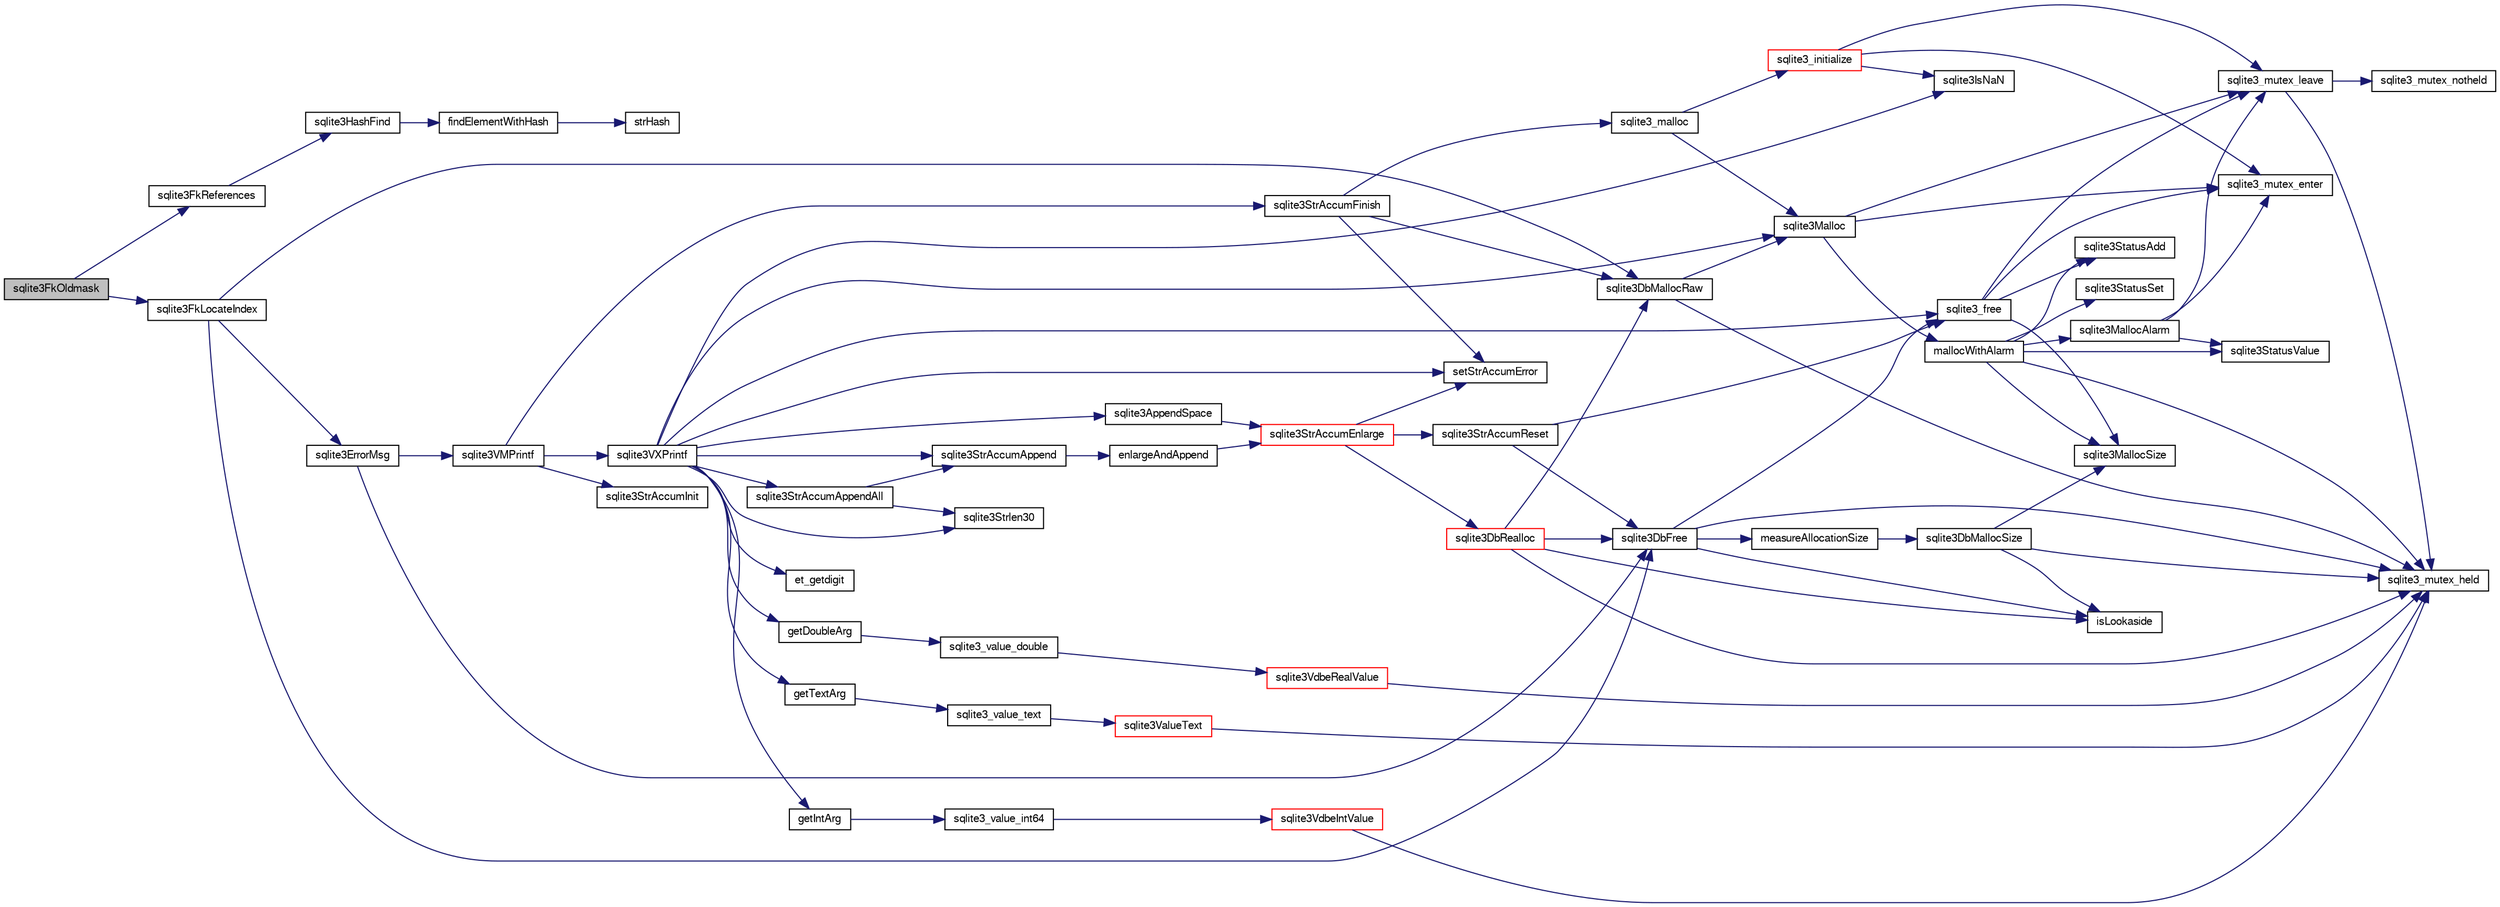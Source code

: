 digraph "sqlite3FkOldmask"
{
  edge [fontname="FreeSans",fontsize="10",labelfontname="FreeSans",labelfontsize="10"];
  node [fontname="FreeSans",fontsize="10",shape=record];
  rankdir="LR";
  Node549323 [label="sqlite3FkOldmask",height=0.2,width=0.4,color="black", fillcolor="grey75", style="filled", fontcolor="black"];
  Node549323 -> Node549324 [color="midnightblue",fontsize="10",style="solid",fontname="FreeSans"];
  Node549324 [label="sqlite3FkReferences",height=0.2,width=0.4,color="black", fillcolor="white", style="filled",URL="$sqlite3_8c.html#a2337ae2a0965bfde19e983555bb78c01"];
  Node549324 -> Node549325 [color="midnightblue",fontsize="10",style="solid",fontname="FreeSans"];
  Node549325 [label="sqlite3HashFind",height=0.2,width=0.4,color="black", fillcolor="white", style="filled",URL="$sqlite3_8c.html#a8ca124229470a66b4c9c141ded48e2aa"];
  Node549325 -> Node549326 [color="midnightblue",fontsize="10",style="solid",fontname="FreeSans"];
  Node549326 [label="findElementWithHash",height=0.2,width=0.4,color="black", fillcolor="white", style="filled",URL="$sqlite3_8c.html#a75c0f574fa5d51702434c6e980d57d7f"];
  Node549326 -> Node549327 [color="midnightblue",fontsize="10",style="solid",fontname="FreeSans"];
  Node549327 [label="strHash",height=0.2,width=0.4,color="black", fillcolor="white", style="filled",URL="$sqlite3_8c.html#ad7193605dadc27cf291d54e15bdd011d"];
  Node549323 -> Node549328 [color="midnightblue",fontsize="10",style="solid",fontname="FreeSans"];
  Node549328 [label="sqlite3FkLocateIndex",height=0.2,width=0.4,color="black", fillcolor="white", style="filled",URL="$sqlite3_8c.html#abe3a42875c65453c342b8dc66701d441"];
  Node549328 -> Node549329 [color="midnightblue",fontsize="10",style="solid",fontname="FreeSans"];
  Node549329 [label="sqlite3DbMallocRaw",height=0.2,width=0.4,color="black", fillcolor="white", style="filled",URL="$sqlite3_8c.html#abbe8be0cf7175e11ddc3e2218fad924e"];
  Node549329 -> Node549330 [color="midnightblue",fontsize="10",style="solid",fontname="FreeSans"];
  Node549330 [label="sqlite3_mutex_held",height=0.2,width=0.4,color="black", fillcolor="white", style="filled",URL="$sqlite3_8c.html#acf77da68932b6bc163c5e68547ecc3e7"];
  Node549329 -> Node549331 [color="midnightblue",fontsize="10",style="solid",fontname="FreeSans"];
  Node549331 [label="sqlite3Malloc",height=0.2,width=0.4,color="black", fillcolor="white", style="filled",URL="$sqlite3_8c.html#a361a2eaa846b1885f123abe46f5d8b2b"];
  Node549331 -> Node549332 [color="midnightblue",fontsize="10",style="solid",fontname="FreeSans"];
  Node549332 [label="sqlite3_mutex_enter",height=0.2,width=0.4,color="black", fillcolor="white", style="filled",URL="$sqlite3_8c.html#a1c12cde690bd89f104de5cbad12a6bf5"];
  Node549331 -> Node549333 [color="midnightblue",fontsize="10",style="solid",fontname="FreeSans"];
  Node549333 [label="mallocWithAlarm",height=0.2,width=0.4,color="black", fillcolor="white", style="filled",URL="$sqlite3_8c.html#ab070d5cf8e48ec8a6a43cf025d48598b"];
  Node549333 -> Node549330 [color="midnightblue",fontsize="10",style="solid",fontname="FreeSans"];
  Node549333 -> Node549334 [color="midnightblue",fontsize="10",style="solid",fontname="FreeSans"];
  Node549334 [label="sqlite3StatusSet",height=0.2,width=0.4,color="black", fillcolor="white", style="filled",URL="$sqlite3_8c.html#afec7586c01fcb5ea17dc9d7725a589d9"];
  Node549333 -> Node549335 [color="midnightblue",fontsize="10",style="solid",fontname="FreeSans"];
  Node549335 [label="sqlite3StatusValue",height=0.2,width=0.4,color="black", fillcolor="white", style="filled",URL="$sqlite3_8c.html#a30b8ac296c6e200c1fa57708d52c6ef6"];
  Node549333 -> Node549336 [color="midnightblue",fontsize="10",style="solid",fontname="FreeSans"];
  Node549336 [label="sqlite3MallocAlarm",height=0.2,width=0.4,color="black", fillcolor="white", style="filled",URL="$sqlite3_8c.html#ada66988e8471d1198f3219c062377508"];
  Node549336 -> Node549335 [color="midnightblue",fontsize="10",style="solid",fontname="FreeSans"];
  Node549336 -> Node549337 [color="midnightblue",fontsize="10",style="solid",fontname="FreeSans"];
  Node549337 [label="sqlite3_mutex_leave",height=0.2,width=0.4,color="black", fillcolor="white", style="filled",URL="$sqlite3_8c.html#a5838d235601dbd3c1fa993555c6bcc93"];
  Node549337 -> Node549330 [color="midnightblue",fontsize="10",style="solid",fontname="FreeSans"];
  Node549337 -> Node549338 [color="midnightblue",fontsize="10",style="solid",fontname="FreeSans"];
  Node549338 [label="sqlite3_mutex_notheld",height=0.2,width=0.4,color="black", fillcolor="white", style="filled",URL="$sqlite3_8c.html#a83967c837c1c000d3b5adcfaa688f5dc"];
  Node549336 -> Node549332 [color="midnightblue",fontsize="10",style="solid",fontname="FreeSans"];
  Node549333 -> Node549339 [color="midnightblue",fontsize="10",style="solid",fontname="FreeSans"];
  Node549339 [label="sqlite3MallocSize",height=0.2,width=0.4,color="black", fillcolor="white", style="filled",URL="$sqlite3_8c.html#acf5d2a5f35270bafb050bd2def576955"];
  Node549333 -> Node549340 [color="midnightblue",fontsize="10",style="solid",fontname="FreeSans"];
  Node549340 [label="sqlite3StatusAdd",height=0.2,width=0.4,color="black", fillcolor="white", style="filled",URL="$sqlite3_8c.html#afa029f93586aeab4cc85360905dae9cd"];
  Node549331 -> Node549337 [color="midnightblue",fontsize="10",style="solid",fontname="FreeSans"];
  Node549328 -> Node549341 [color="midnightblue",fontsize="10",style="solid",fontname="FreeSans"];
  Node549341 [label="sqlite3ErrorMsg",height=0.2,width=0.4,color="black", fillcolor="white", style="filled",URL="$sqlite3_8c.html#aee2798e173651adae0f9c85469f3457d"];
  Node549341 -> Node549342 [color="midnightblue",fontsize="10",style="solid",fontname="FreeSans"];
  Node549342 [label="sqlite3VMPrintf",height=0.2,width=0.4,color="black", fillcolor="white", style="filled",URL="$sqlite3_8c.html#a05535d0982ef06fbc2ee8195ebbae689"];
  Node549342 -> Node549343 [color="midnightblue",fontsize="10",style="solid",fontname="FreeSans"];
  Node549343 [label="sqlite3StrAccumInit",height=0.2,width=0.4,color="black", fillcolor="white", style="filled",URL="$sqlite3_8c.html#aabf95e113b9d54d519cd15a56215f560"];
  Node549342 -> Node549344 [color="midnightblue",fontsize="10",style="solid",fontname="FreeSans"];
  Node549344 [label="sqlite3VXPrintf",height=0.2,width=0.4,color="black", fillcolor="white", style="filled",URL="$sqlite3_8c.html#a63c25806c9bd4a2b76f9a0eb232c6bde"];
  Node549344 -> Node549345 [color="midnightblue",fontsize="10",style="solid",fontname="FreeSans"];
  Node549345 [label="sqlite3StrAccumAppend",height=0.2,width=0.4,color="black", fillcolor="white", style="filled",URL="$sqlite3_8c.html#a56664fa33def33c5a5245b623441d5e0"];
  Node549345 -> Node549346 [color="midnightblue",fontsize="10",style="solid",fontname="FreeSans"];
  Node549346 [label="enlargeAndAppend",height=0.2,width=0.4,color="black", fillcolor="white", style="filled",URL="$sqlite3_8c.html#a25b21e61dc0883d849890eaa8a18088a"];
  Node549346 -> Node549347 [color="midnightblue",fontsize="10",style="solid",fontname="FreeSans"];
  Node549347 [label="sqlite3StrAccumEnlarge",height=0.2,width=0.4,color="red", fillcolor="white", style="filled",URL="$sqlite3_8c.html#a38976500a97c69d65086eeccca82dd96"];
  Node549347 -> Node549348 [color="midnightblue",fontsize="10",style="solid",fontname="FreeSans"];
  Node549348 [label="setStrAccumError",height=0.2,width=0.4,color="black", fillcolor="white", style="filled",URL="$sqlite3_8c.html#a3dc479a1fc8ba1ab8edfe51f8a0b102c"];
  Node549347 -> Node549349 [color="midnightblue",fontsize="10",style="solid",fontname="FreeSans"];
  Node549349 [label="sqlite3StrAccumReset",height=0.2,width=0.4,color="black", fillcolor="white", style="filled",URL="$sqlite3_8c.html#ad7e70f4ec9d2fa3a63a371e2c7c555d8"];
  Node549349 -> Node549350 [color="midnightblue",fontsize="10",style="solid",fontname="FreeSans"];
  Node549350 [label="sqlite3DbFree",height=0.2,width=0.4,color="black", fillcolor="white", style="filled",URL="$sqlite3_8c.html#ac70ab821a6607b4a1b909582dc37a069"];
  Node549350 -> Node549330 [color="midnightblue",fontsize="10",style="solid",fontname="FreeSans"];
  Node549350 -> Node549351 [color="midnightblue",fontsize="10",style="solid",fontname="FreeSans"];
  Node549351 [label="measureAllocationSize",height=0.2,width=0.4,color="black", fillcolor="white", style="filled",URL="$sqlite3_8c.html#a45731e644a22fdb756e2b6337224217a"];
  Node549351 -> Node549352 [color="midnightblue",fontsize="10",style="solid",fontname="FreeSans"];
  Node549352 [label="sqlite3DbMallocSize",height=0.2,width=0.4,color="black", fillcolor="white", style="filled",URL="$sqlite3_8c.html#aa397e5a8a03495203a0767abf0a71f86"];
  Node549352 -> Node549339 [color="midnightblue",fontsize="10",style="solid",fontname="FreeSans"];
  Node549352 -> Node549330 [color="midnightblue",fontsize="10",style="solid",fontname="FreeSans"];
  Node549352 -> Node549353 [color="midnightblue",fontsize="10",style="solid",fontname="FreeSans"];
  Node549353 [label="isLookaside",height=0.2,width=0.4,color="black", fillcolor="white", style="filled",URL="$sqlite3_8c.html#a770fa05ff9717b75e16f4d968a77b897"];
  Node549350 -> Node549353 [color="midnightblue",fontsize="10",style="solid",fontname="FreeSans"];
  Node549350 -> Node549354 [color="midnightblue",fontsize="10",style="solid",fontname="FreeSans"];
  Node549354 [label="sqlite3_free",height=0.2,width=0.4,color="black", fillcolor="white", style="filled",URL="$sqlite3_8c.html#a6552349e36a8a691af5487999ab09519"];
  Node549354 -> Node549332 [color="midnightblue",fontsize="10",style="solid",fontname="FreeSans"];
  Node549354 -> Node549340 [color="midnightblue",fontsize="10",style="solid",fontname="FreeSans"];
  Node549354 -> Node549339 [color="midnightblue",fontsize="10",style="solid",fontname="FreeSans"];
  Node549354 -> Node549337 [color="midnightblue",fontsize="10",style="solid",fontname="FreeSans"];
  Node549349 -> Node549354 [color="midnightblue",fontsize="10",style="solid",fontname="FreeSans"];
  Node549347 -> Node549355 [color="midnightblue",fontsize="10",style="solid",fontname="FreeSans"];
  Node549355 [label="sqlite3DbRealloc",height=0.2,width=0.4,color="red", fillcolor="white", style="filled",URL="$sqlite3_8c.html#ae028f4902a9d29bcaf310ff289ee87dc"];
  Node549355 -> Node549330 [color="midnightblue",fontsize="10",style="solid",fontname="FreeSans"];
  Node549355 -> Node549329 [color="midnightblue",fontsize="10",style="solid",fontname="FreeSans"];
  Node549355 -> Node549353 [color="midnightblue",fontsize="10",style="solid",fontname="FreeSans"];
  Node549355 -> Node549350 [color="midnightblue",fontsize="10",style="solid",fontname="FreeSans"];
  Node549344 -> Node549606 [color="midnightblue",fontsize="10",style="solid",fontname="FreeSans"];
  Node549606 [label="getIntArg",height=0.2,width=0.4,color="black", fillcolor="white", style="filled",URL="$sqlite3_8c.html#abff258963dbd9205fb299851a64c67be"];
  Node549606 -> Node549491 [color="midnightblue",fontsize="10",style="solid",fontname="FreeSans"];
  Node549491 [label="sqlite3_value_int64",height=0.2,width=0.4,color="black", fillcolor="white", style="filled",URL="$sqlite3_8c.html#ab38d8627f4750672e72712df0b709e0d"];
  Node549491 -> Node549479 [color="midnightblue",fontsize="10",style="solid",fontname="FreeSans"];
  Node549479 [label="sqlite3VdbeIntValue",height=0.2,width=0.4,color="red", fillcolor="white", style="filled",URL="$sqlite3_8c.html#a3dc28e3bfdbecf81633c3697a3aacd45"];
  Node549479 -> Node549330 [color="midnightblue",fontsize="10",style="solid",fontname="FreeSans"];
  Node549344 -> Node549331 [color="midnightblue",fontsize="10",style="solid",fontname="FreeSans"];
  Node549344 -> Node549348 [color="midnightblue",fontsize="10",style="solid",fontname="FreeSans"];
  Node549344 -> Node549607 [color="midnightblue",fontsize="10",style="solid",fontname="FreeSans"];
  Node549607 [label="getDoubleArg",height=0.2,width=0.4,color="black", fillcolor="white", style="filled",URL="$sqlite3_8c.html#a1cf25120072c85bd261983b24c12c3d9"];
  Node549607 -> Node549495 [color="midnightblue",fontsize="10",style="solid",fontname="FreeSans"];
  Node549495 [label="sqlite3_value_double",height=0.2,width=0.4,color="black", fillcolor="white", style="filled",URL="$sqlite3_8c.html#a3e50c1a2dd484a8b6911c9d163816b88"];
  Node549495 -> Node549496 [color="midnightblue",fontsize="10",style="solid",fontname="FreeSans"];
  Node549496 [label="sqlite3VdbeRealValue",height=0.2,width=0.4,color="red", fillcolor="white", style="filled",URL="$sqlite3_8c.html#a5bf943a4f9a5516911b3bc610e3d64e0"];
  Node549496 -> Node549330 [color="midnightblue",fontsize="10",style="solid",fontname="FreeSans"];
  Node549344 -> Node549500 [color="midnightblue",fontsize="10",style="solid",fontname="FreeSans"];
  Node549500 [label="sqlite3IsNaN",height=0.2,width=0.4,color="black", fillcolor="white", style="filled",URL="$sqlite3_8c.html#aed4d78203877c3486765ccbc7feebb50"];
  Node549344 -> Node549418 [color="midnightblue",fontsize="10",style="solid",fontname="FreeSans"];
  Node549418 [label="sqlite3Strlen30",height=0.2,width=0.4,color="black", fillcolor="white", style="filled",URL="$sqlite3_8c.html#a3dcd80ba41f1a308193dee74857b62a7"];
  Node549344 -> Node549608 [color="midnightblue",fontsize="10",style="solid",fontname="FreeSans"];
  Node549608 [label="et_getdigit",height=0.2,width=0.4,color="black", fillcolor="white", style="filled",URL="$sqlite3_8c.html#a40c5a308749ad07cc2397a53e081bff0"];
  Node549344 -> Node549609 [color="midnightblue",fontsize="10",style="solid",fontname="FreeSans"];
  Node549609 [label="getTextArg",height=0.2,width=0.4,color="black", fillcolor="white", style="filled",URL="$sqlite3_8c.html#afbb41850423ef20071cefaab0431e04d"];
  Node549609 -> Node549423 [color="midnightblue",fontsize="10",style="solid",fontname="FreeSans"];
  Node549423 [label="sqlite3_value_text",height=0.2,width=0.4,color="black", fillcolor="white", style="filled",URL="$sqlite3_8c.html#aef2ace3239e6dd59c74110faa70f8171"];
  Node549423 -> Node549424 [color="midnightblue",fontsize="10",style="solid",fontname="FreeSans"];
  Node549424 [label="sqlite3ValueText",height=0.2,width=0.4,color="red", fillcolor="white", style="filled",URL="$sqlite3_8c.html#ad567a94e52d1adf81f4857fdba00a59b"];
  Node549424 -> Node549330 [color="midnightblue",fontsize="10",style="solid",fontname="FreeSans"];
  Node549344 -> Node549610 [color="midnightblue",fontsize="10",style="solid",fontname="FreeSans"];
  Node549610 [label="sqlite3StrAccumAppendAll",height=0.2,width=0.4,color="black", fillcolor="white", style="filled",URL="$sqlite3_8c.html#acaf8f3e4f99a3c3a4a77e9c987547289"];
  Node549610 -> Node549345 [color="midnightblue",fontsize="10",style="solid",fontname="FreeSans"];
  Node549610 -> Node549418 [color="midnightblue",fontsize="10",style="solid",fontname="FreeSans"];
  Node549344 -> Node549611 [color="midnightblue",fontsize="10",style="solid",fontname="FreeSans"];
  Node549611 [label="sqlite3AppendSpace",height=0.2,width=0.4,color="black", fillcolor="white", style="filled",URL="$sqlite3_8c.html#aefd38a5afc0020d4a93855c3ee7c63a8"];
  Node549611 -> Node549347 [color="midnightblue",fontsize="10",style="solid",fontname="FreeSans"];
  Node549344 -> Node549354 [color="midnightblue",fontsize="10",style="solid",fontname="FreeSans"];
  Node549342 -> Node549382 [color="midnightblue",fontsize="10",style="solid",fontname="FreeSans"];
  Node549382 [label="sqlite3StrAccumFinish",height=0.2,width=0.4,color="black", fillcolor="white", style="filled",URL="$sqlite3_8c.html#adb7f26b10ac1b847db6f000ef4c2e2ba"];
  Node549382 -> Node549329 [color="midnightblue",fontsize="10",style="solid",fontname="FreeSans"];
  Node549382 -> Node549383 [color="midnightblue",fontsize="10",style="solid",fontname="FreeSans"];
  Node549383 [label="sqlite3_malloc",height=0.2,width=0.4,color="black", fillcolor="white", style="filled",URL="$sqlite3_8c.html#ac79dba55fc32b6a840cf5a9769bce7cd"];
  Node549383 -> Node549357 [color="midnightblue",fontsize="10",style="solid",fontname="FreeSans"];
  Node549357 [label="sqlite3_initialize",height=0.2,width=0.4,color="red", fillcolor="white", style="filled",URL="$sqlite3_8c.html#ab0c0ee2d5d4cf8b28e9572296a8861df"];
  Node549357 -> Node549332 [color="midnightblue",fontsize="10",style="solid",fontname="FreeSans"];
  Node549357 -> Node549337 [color="midnightblue",fontsize="10",style="solid",fontname="FreeSans"];
  Node549357 -> Node549500 [color="midnightblue",fontsize="10",style="solid",fontname="FreeSans"];
  Node549383 -> Node549331 [color="midnightblue",fontsize="10",style="solid",fontname="FreeSans"];
  Node549382 -> Node549348 [color="midnightblue",fontsize="10",style="solid",fontname="FreeSans"];
  Node549341 -> Node549350 [color="midnightblue",fontsize="10",style="solid",fontname="FreeSans"];
  Node549328 -> Node549350 [color="midnightblue",fontsize="10",style="solid",fontname="FreeSans"];
}
